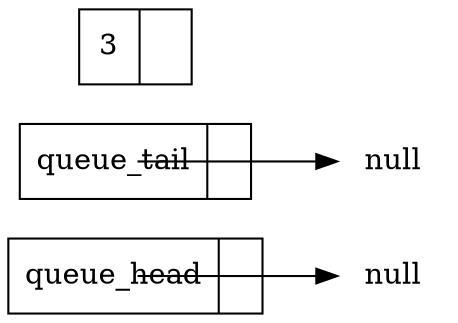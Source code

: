 digraph queue {
        rankdir=LR;
        node [shape=record];
        head [label="{ queue_head | <next>  }"]
        tail [label="{ queue_tail | <next>  }"]
        null [shape=none, label="null"];
        null2 [shape=none, label="null"];
        a[label="{ 3 | <next>  }"]
        head -> null   [arrowtail=vee,  tailclip=false];
        tail -> null2   [arrowtail=vee,  tailclip=false];
}

